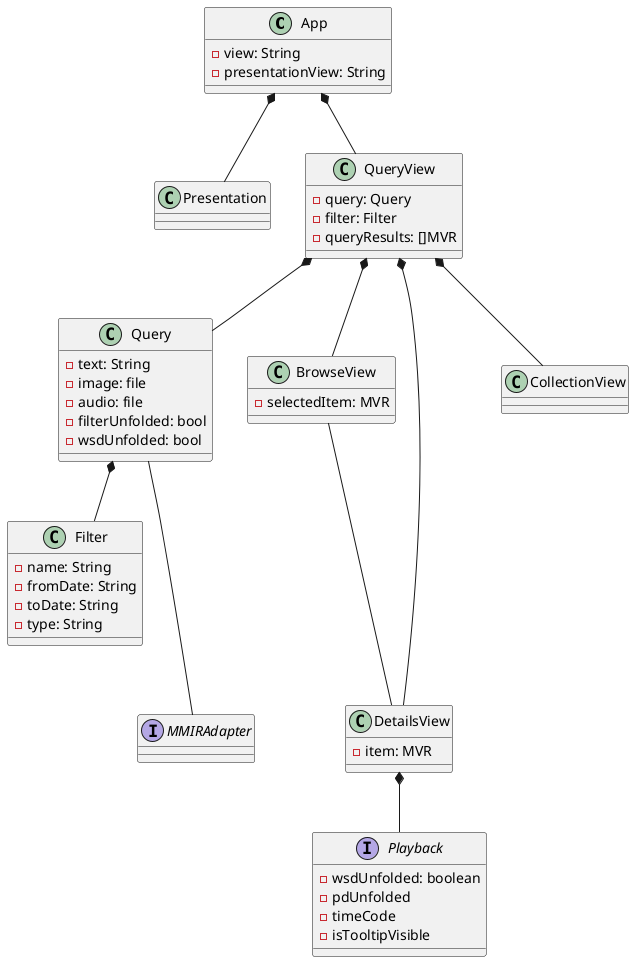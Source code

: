 @startuml
class App {
    - view: String
    - presentationView: String
}

class Presentation

class QueryView {
    - query: Query
    - filter: Filter
    - queryResults: []MVR
}

class Query {
    - text: String
    - image: file
    - audio: file
    - filterUnfolded: bool
    - wsdUnfolded: bool
}

class Filter {
    - name: String
    - fromDate: String
    - toDate: String
    - type: String
}

interface MMIRAdapter {
}


class BrowseView {
    - selectedItem: MVR
}

class DetailsView {
    - item: MVR
}

class CollectionView {
}

interface Playback {
    - wsdUnfolded: boolean
    - pdUnfolded
    - timeCode
    - isTooltipVisible
}



App *-- Presentation
App *-- QueryView
QueryView *-- Query
Query *-- Filter
Query --- MMIRAdapter
QueryView *-- BrowseView
QueryView *-- DetailsView
QueryView *-- CollectionView
DetailsView *-- Playback
BrowseView --- DetailsView

@enduml